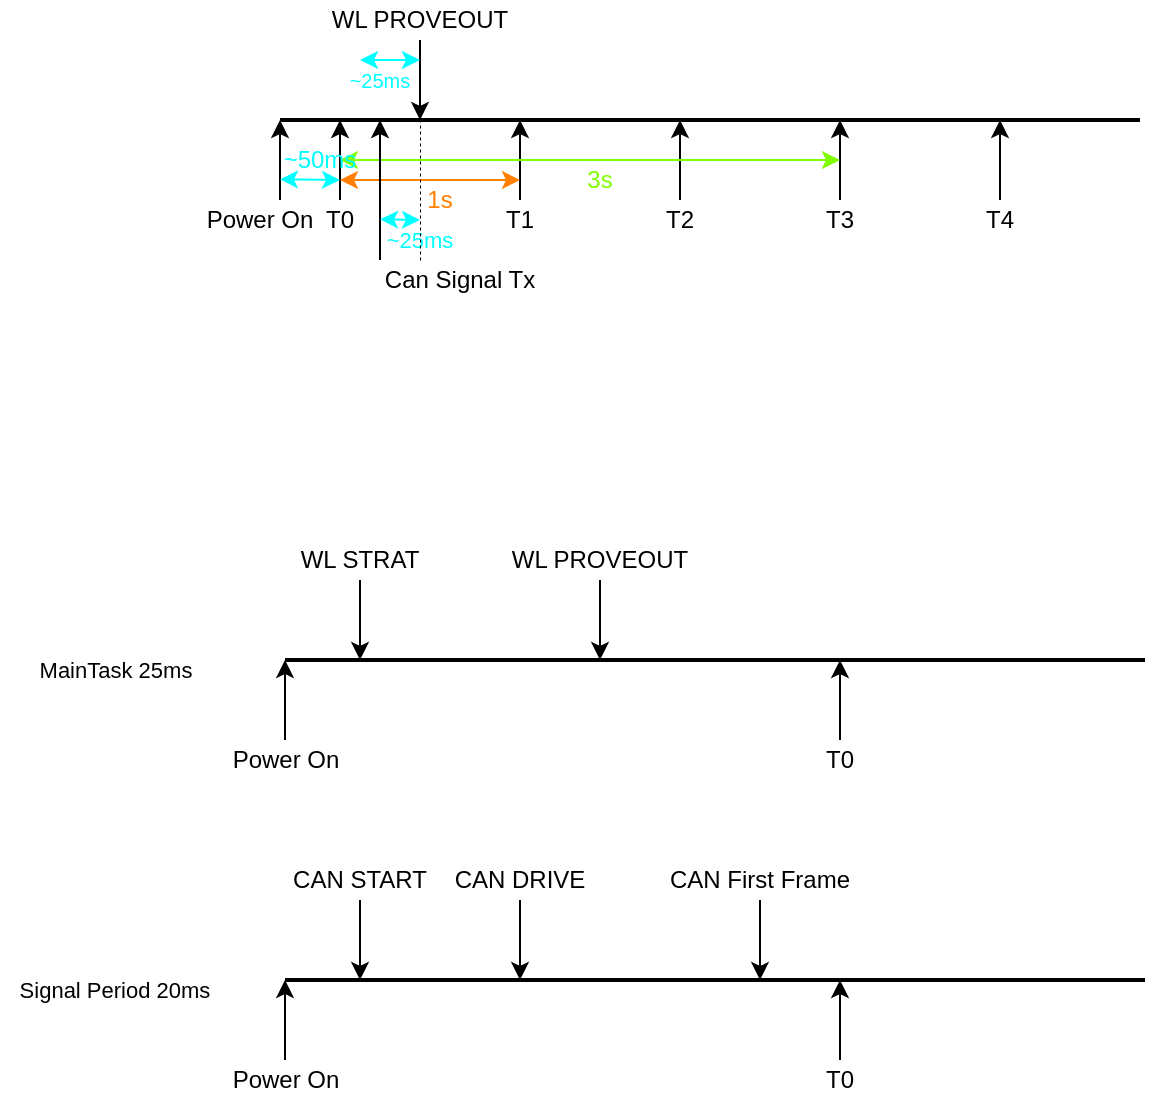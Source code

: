 <mxfile version="17.1.3" type="github">
  <diagram id="zbQYXli788dO3b4oevm9" name="Page-1">
    <mxGraphModel dx="746" dy="403" grid="1" gridSize="10" guides="1" tooltips="1" connect="1" arrows="1" fold="1" page="1" pageScale="1" pageWidth="1169" pageHeight="827" math="0" shadow="0">
      <root>
        <mxCell id="0" />
        <mxCell id="1" parent="0" />
        <mxCell id="Y7x8xCthmZxt27cXe_2x-1" value="" style="endArrow=none;html=1;strokeWidth=2;" parent="1" edge="1">
          <mxGeometry width="50" height="50" relative="1" as="geometry">
            <mxPoint x="400" y="120" as="sourcePoint" />
            <mxPoint x="830" y="120" as="targetPoint" />
          </mxGeometry>
        </mxCell>
        <mxCell id="Y7x8xCthmZxt27cXe_2x-2" value="" style="endArrow=classic;html=1;" parent="1" edge="1">
          <mxGeometry width="50" height="50" relative="1" as="geometry">
            <mxPoint x="400" y="160" as="sourcePoint" />
            <mxPoint x="400" y="120" as="targetPoint" />
          </mxGeometry>
        </mxCell>
        <mxCell id="Y7x8xCthmZxt27cXe_2x-3" value="Power On" style="text;html=1;strokeColor=none;fillColor=none;align=center;verticalAlign=middle;whiteSpace=wrap;rounded=0;" parent="1" vertex="1">
          <mxGeometry x="360" y="160" width="60" height="20" as="geometry" />
        </mxCell>
        <mxCell id="Y7x8xCthmZxt27cXe_2x-4" value="" style="endArrow=classic;html=1;" parent="1" edge="1">
          <mxGeometry width="50" height="50" relative="1" as="geometry">
            <mxPoint x="470" y="80" as="sourcePoint" />
            <mxPoint x="470" y="120" as="targetPoint" />
          </mxGeometry>
        </mxCell>
        <mxCell id="Y7x8xCthmZxt27cXe_2x-5" value="" style="endArrow=classic;html=1;" parent="1" edge="1">
          <mxGeometry width="50" height="50" relative="1" as="geometry">
            <mxPoint x="430" y="160" as="sourcePoint" />
            <mxPoint x="430" y="120" as="targetPoint" />
          </mxGeometry>
        </mxCell>
        <mxCell id="Y7x8xCthmZxt27cXe_2x-6" value="" style="endArrow=classic;html=1;" parent="1" edge="1">
          <mxGeometry width="50" height="50" relative="1" as="geometry">
            <mxPoint x="520" y="160" as="sourcePoint" />
            <mxPoint x="520" y="120" as="targetPoint" />
          </mxGeometry>
        </mxCell>
        <mxCell id="Y7x8xCthmZxt27cXe_2x-7" value="" style="endArrow=classic;html=1;" parent="1" edge="1">
          <mxGeometry width="50" height="50" relative="1" as="geometry">
            <mxPoint x="600" y="160" as="sourcePoint" />
            <mxPoint x="600" y="120" as="targetPoint" />
          </mxGeometry>
        </mxCell>
        <mxCell id="Y7x8xCthmZxt27cXe_2x-8" value="" style="endArrow=classic;html=1;" parent="1" edge="1">
          <mxGeometry width="50" height="50" relative="1" as="geometry">
            <mxPoint x="680" y="160" as="sourcePoint" />
            <mxPoint x="680" y="120" as="targetPoint" />
          </mxGeometry>
        </mxCell>
        <mxCell id="Y7x8xCthmZxt27cXe_2x-9" value="" style="endArrow=classic;html=1;" parent="1" edge="1">
          <mxGeometry width="50" height="50" relative="1" as="geometry">
            <mxPoint x="760" y="160" as="sourcePoint" />
            <mxPoint x="760" y="120" as="targetPoint" />
          </mxGeometry>
        </mxCell>
        <mxCell id="Y7x8xCthmZxt27cXe_2x-10" value="T0" style="text;html=1;strokeColor=none;fillColor=none;align=center;verticalAlign=middle;whiteSpace=wrap;rounded=0;" parent="1" vertex="1">
          <mxGeometry x="410" y="160" width="40" height="20" as="geometry" />
        </mxCell>
        <mxCell id="Y7x8xCthmZxt27cXe_2x-11" value="T1" style="text;html=1;strokeColor=none;fillColor=none;align=center;verticalAlign=middle;whiteSpace=wrap;rounded=0;" parent="1" vertex="1">
          <mxGeometry x="500" y="160" width="40" height="20" as="geometry" />
        </mxCell>
        <mxCell id="Y7x8xCthmZxt27cXe_2x-12" value="T2" style="text;html=1;strokeColor=none;fillColor=none;align=center;verticalAlign=middle;whiteSpace=wrap;rounded=0;" parent="1" vertex="1">
          <mxGeometry x="580" y="160" width="40" height="20" as="geometry" />
        </mxCell>
        <mxCell id="Y7x8xCthmZxt27cXe_2x-13" value="T3" style="text;html=1;strokeColor=none;fillColor=none;align=center;verticalAlign=middle;whiteSpace=wrap;rounded=0;" parent="1" vertex="1">
          <mxGeometry x="660" y="160" width="40" height="20" as="geometry" />
        </mxCell>
        <mxCell id="Y7x8xCthmZxt27cXe_2x-14" value="T4" style="text;html=1;strokeColor=none;fillColor=none;align=center;verticalAlign=middle;whiteSpace=wrap;rounded=0;" parent="1" vertex="1">
          <mxGeometry x="740" y="160" width="40" height="20" as="geometry" />
        </mxCell>
        <mxCell id="Y7x8xCthmZxt27cXe_2x-15" value="" style="endArrow=classic;startArrow=classic;html=1;strokeColor=#FF8000;exitX=0.75;exitY=1;exitDx=0;exitDy=0;" parent="1" edge="1" source="Y7x8xCthmZxt27cXe_2x-24">
          <mxGeometry width="50" height="50" relative="1" as="geometry">
            <mxPoint x="440" y="150" as="sourcePoint" />
            <mxPoint x="520" y="150" as="targetPoint" />
          </mxGeometry>
        </mxCell>
        <mxCell id="Y7x8xCthmZxt27cXe_2x-18" value="&lt;font color=&quot;#ff8000&quot;&gt;1s&lt;/font&gt;" style="text;html=1;strokeColor=none;fillColor=none;align=center;verticalAlign=middle;whiteSpace=wrap;rounded=0;" parent="1" vertex="1">
          <mxGeometry x="460" y="150" width="40" height="20" as="geometry" />
        </mxCell>
        <mxCell id="Y7x8xCthmZxt27cXe_2x-19" value="" style="endArrow=classic;startArrow=classic;html=1;strokeColor=#80FF00;exitX=0.75;exitY=0.5;exitDx=0;exitDy=0;exitPerimeter=0;" parent="1" edge="1" source="Y7x8xCthmZxt27cXe_2x-24">
          <mxGeometry width="50" height="50" relative="1" as="geometry">
            <mxPoint x="440" y="140" as="sourcePoint" />
            <mxPoint x="680" y="140" as="targetPoint" />
          </mxGeometry>
        </mxCell>
        <mxCell id="Y7x8xCthmZxt27cXe_2x-20" value="&lt;font color=&quot;#80ff00&quot;&gt;3s&lt;/font&gt;" style="text;html=1;strokeColor=none;fillColor=none;align=center;verticalAlign=middle;whiteSpace=wrap;rounded=0;" parent="1" vertex="1">
          <mxGeometry x="540" y="140" width="40" height="20" as="geometry" />
        </mxCell>
        <mxCell id="Y7x8xCthmZxt27cXe_2x-22" value="WL PROVEOUT" style="text;html=1;strokeColor=none;fillColor=none;align=center;verticalAlign=middle;whiteSpace=wrap;rounded=0;" parent="1" vertex="1">
          <mxGeometry x="420" y="60" width="100" height="20" as="geometry" />
        </mxCell>
        <mxCell id="Y7x8xCthmZxt27cXe_2x-23" value="" style="endArrow=classic;startArrow=classic;html=1;strokeWidth=1;strokeColor=#00FFFF;entryX=0.75;entryY=1;entryDx=0;entryDy=0;" parent="1" target="Y7x8xCthmZxt27cXe_2x-24" edge="1">
          <mxGeometry width="50" height="50" relative="1" as="geometry">
            <mxPoint x="400" y="149.66" as="sourcePoint" />
            <mxPoint x="420" y="150" as="targetPoint" />
          </mxGeometry>
        </mxCell>
        <mxCell id="Y7x8xCthmZxt27cXe_2x-24" value="&lt;font color=&quot;#00ffff&quot;&gt;~50ms&lt;/font&gt;" style="text;html=1;strokeColor=none;fillColor=none;align=center;verticalAlign=middle;whiteSpace=wrap;rounded=0;" parent="1" vertex="1">
          <mxGeometry x="400" y="130" width="40" height="20" as="geometry" />
        </mxCell>
        <mxCell id="Y7x8xCthmZxt27cXe_2x-28" value="" style="endArrow=classic;startArrow=classic;html=1;strokeColor=#00FFFF;strokeWidth=1;entryX=1;entryY=0;entryDx=0;entryDy=0;" parent="1" target="Y7x8xCthmZxt27cXe_2x-29" edge="1">
          <mxGeometry width="50" height="50" relative="1" as="geometry">
            <mxPoint x="440" y="90" as="sourcePoint" />
            <mxPoint x="470" y="90" as="targetPoint" />
          </mxGeometry>
        </mxCell>
        <mxCell id="Y7x8xCthmZxt27cXe_2x-29" value="&lt;font color=&quot;#00ffff&quot; style=&quot;font-size: 10px&quot;&gt;~25ms&lt;/font&gt;" style="text;html=1;strokeColor=none;fillColor=none;align=center;verticalAlign=middle;whiteSpace=wrap;rounded=0;" parent="1" vertex="1">
          <mxGeometry x="430" y="90" width="40" height="20" as="geometry" />
        </mxCell>
        <mxCell id="BDKT6mTgMpjXlnH-ZaIA-1" value="" style="endArrow=classic;html=1;rounded=0;" parent="1" edge="1">
          <mxGeometry width="50" height="50" relative="1" as="geometry">
            <mxPoint x="450" y="190" as="sourcePoint" />
            <mxPoint x="450" y="120" as="targetPoint" />
          </mxGeometry>
        </mxCell>
        <mxCell id="BDKT6mTgMpjXlnH-ZaIA-2" value="Can Signal Tx" style="text;html=1;strokeColor=none;fillColor=none;align=center;verticalAlign=middle;whiteSpace=wrap;rounded=0;" parent="1" vertex="1">
          <mxGeometry x="450" y="190" width="80" height="20" as="geometry" />
        </mxCell>
        <mxCell id="BDKT6mTgMpjXlnH-ZaIA-4" value="&lt;font color=&quot;#00ffff&quot; style=&quot;font-size: 11px&quot;&gt;~25ms&lt;/font&gt;" style="text;html=1;strokeColor=none;fillColor=none;align=center;verticalAlign=middle;whiteSpace=wrap;rounded=0;fontSize=12;" parent="1" vertex="1">
          <mxGeometry x="450" y="170" width="40" height="20" as="geometry" />
        </mxCell>
        <mxCell id="BDKT6mTgMpjXlnH-ZaIA-8" value="" style="endArrow=none;html=1;rounded=0;fontSize=11;strokeWidth=0.5;dashed=1;" parent="1" edge="1">
          <mxGeometry width="50" height="50" relative="1" as="geometry">
            <mxPoint x="470" y="190" as="sourcePoint" />
            <mxPoint x="470" y="120" as="targetPoint" />
          </mxGeometry>
        </mxCell>
        <mxCell id="BDKT6mTgMpjXlnH-ZaIA-10" value="MainTask 25ms" style="text;html=1;strokeColor=none;fillColor=none;align=center;verticalAlign=middle;whiteSpace=wrap;rounded=0;fontSize=11;" parent="1" vertex="1">
          <mxGeometry x="272.5" y="380" width="90" height="30" as="geometry" />
        </mxCell>
        <mxCell id="BDKT6mTgMpjXlnH-ZaIA-11" value="Signal Period 20ms" style="text;html=1;strokeColor=none;fillColor=none;align=center;verticalAlign=middle;whiteSpace=wrap;rounded=0;fontSize=11;" parent="1" vertex="1">
          <mxGeometry x="260" y="540" width="115" height="30" as="geometry" />
        </mxCell>
        <mxCell id="zEoYjrzIC77tojkHE-xY-3" value="" style="endArrow=classic;startArrow=classic;html=1;strokeWidth=1;strokeColor=#00FFFF;" parent="1" edge="1">
          <mxGeometry width="50" height="50" relative="1" as="geometry">
            <mxPoint x="450" y="169.66" as="sourcePoint" />
            <mxPoint x="470" y="170" as="targetPoint" />
          </mxGeometry>
        </mxCell>
        <mxCell id="Tp8NJo7qnhch1pOL5Jp3-1" value="" style="endArrow=none;html=1;strokeWidth=2;" edge="1" parent="1">
          <mxGeometry width="50" height="50" relative="1" as="geometry">
            <mxPoint x="402.5" y="390" as="sourcePoint" />
            <mxPoint x="832.5" y="390" as="targetPoint" />
          </mxGeometry>
        </mxCell>
        <mxCell id="Tp8NJo7qnhch1pOL5Jp3-2" value="" style="endArrow=classic;html=1;" edge="1" parent="1">
          <mxGeometry width="50" height="50" relative="1" as="geometry">
            <mxPoint x="402.5" y="430.0" as="sourcePoint" />
            <mxPoint x="402.5" y="390.0" as="targetPoint" />
          </mxGeometry>
        </mxCell>
        <mxCell id="Tp8NJo7qnhch1pOL5Jp3-3" value="Power On" style="text;html=1;strokeColor=none;fillColor=none;align=center;verticalAlign=middle;whiteSpace=wrap;rounded=0;" vertex="1" parent="1">
          <mxGeometry x="372.5" y="430" width="60" height="20" as="geometry" />
        </mxCell>
        <mxCell id="Tp8NJo7qnhch1pOL5Jp3-4" value="" style="endArrow=none;html=1;strokeWidth=2;" edge="1" parent="1">
          <mxGeometry width="50" height="50" relative="1" as="geometry">
            <mxPoint x="402.5" y="550" as="sourcePoint" />
            <mxPoint x="832.5" y="550" as="targetPoint" />
          </mxGeometry>
        </mxCell>
        <mxCell id="Tp8NJo7qnhch1pOL5Jp3-5" value="" style="endArrow=classic;html=1;" edge="1" parent="1">
          <mxGeometry width="50" height="50" relative="1" as="geometry">
            <mxPoint x="402.5" y="590" as="sourcePoint" />
            <mxPoint x="402.5" y="550" as="targetPoint" />
          </mxGeometry>
        </mxCell>
        <mxCell id="Tp8NJo7qnhch1pOL5Jp3-6" value="Power On" style="text;html=1;strokeColor=none;fillColor=none;align=center;verticalAlign=middle;whiteSpace=wrap;rounded=0;" vertex="1" parent="1">
          <mxGeometry x="372.5" y="590" width="60" height="20" as="geometry" />
        </mxCell>
        <mxCell id="Tp8NJo7qnhch1pOL5Jp3-7" value="" style="endArrow=classic;html=1;" edge="1" parent="1">
          <mxGeometry width="50" height="50" relative="1" as="geometry">
            <mxPoint x="680" y="430" as="sourcePoint" />
            <mxPoint x="680" y="390" as="targetPoint" />
          </mxGeometry>
        </mxCell>
        <mxCell id="Tp8NJo7qnhch1pOL5Jp3-12" value="T0" style="text;html=1;strokeColor=none;fillColor=none;align=center;verticalAlign=middle;whiteSpace=wrap;rounded=0;" vertex="1" parent="1">
          <mxGeometry x="660" y="430" width="40" height="20" as="geometry" />
        </mxCell>
        <mxCell id="Tp8NJo7qnhch1pOL5Jp3-17" value="" style="endArrow=classic;html=1;" edge="1" parent="1">
          <mxGeometry width="50" height="50" relative="1" as="geometry">
            <mxPoint x="680" y="590" as="sourcePoint" />
            <mxPoint x="680" y="550" as="targetPoint" />
          </mxGeometry>
        </mxCell>
        <mxCell id="Tp8NJo7qnhch1pOL5Jp3-22" value="T0" style="text;html=1;strokeColor=none;fillColor=none;align=center;verticalAlign=middle;whiteSpace=wrap;rounded=0;" vertex="1" parent="1">
          <mxGeometry x="660" y="590" width="40" height="20" as="geometry" />
        </mxCell>
        <mxCell id="Tp8NJo7qnhch1pOL5Jp3-27" value="" style="endArrow=classic;html=1;" edge="1" parent="1">
          <mxGeometry width="50" height="50" relative="1" as="geometry">
            <mxPoint x="440" y="350" as="sourcePoint" />
            <mxPoint x="440" y="390" as="targetPoint" />
          </mxGeometry>
        </mxCell>
        <mxCell id="Tp8NJo7qnhch1pOL5Jp3-28" value="WL STRAT" style="text;html=1;strokeColor=none;fillColor=none;align=center;verticalAlign=middle;whiteSpace=wrap;rounded=0;" vertex="1" parent="1">
          <mxGeometry x="390" y="330" width="100" height="20" as="geometry" />
        </mxCell>
        <mxCell id="Tp8NJo7qnhch1pOL5Jp3-29" value="" style="endArrow=classic;html=1;" edge="1" parent="1">
          <mxGeometry width="50" height="50" relative="1" as="geometry">
            <mxPoint x="440" y="510" as="sourcePoint" />
            <mxPoint x="440" y="550" as="targetPoint" />
          </mxGeometry>
        </mxCell>
        <mxCell id="Tp8NJo7qnhch1pOL5Jp3-30" value="CAN START" style="text;html=1;strokeColor=none;fillColor=none;align=center;verticalAlign=middle;whiteSpace=wrap;rounded=0;" vertex="1" parent="1">
          <mxGeometry x="390" y="490" width="100" height="20" as="geometry" />
        </mxCell>
        <mxCell id="Tp8NJo7qnhch1pOL5Jp3-31" value="" style="endArrow=classic;html=1;" edge="1" parent="1">
          <mxGeometry width="50" height="50" relative="1" as="geometry">
            <mxPoint x="640" y="510" as="sourcePoint" />
            <mxPoint x="640" y="550" as="targetPoint" />
          </mxGeometry>
        </mxCell>
        <mxCell id="Tp8NJo7qnhch1pOL5Jp3-32" value="CAN First Frame" style="text;html=1;strokeColor=none;fillColor=none;align=center;verticalAlign=middle;whiteSpace=wrap;rounded=0;" vertex="1" parent="1">
          <mxGeometry x="590" y="490" width="100" height="20" as="geometry" />
        </mxCell>
        <mxCell id="Tp8NJo7qnhch1pOL5Jp3-34" value="" style="endArrow=classic;html=1;" edge="1" parent="1">
          <mxGeometry width="50" height="50" relative="1" as="geometry">
            <mxPoint x="560" y="350" as="sourcePoint" />
            <mxPoint x="560" y="390" as="targetPoint" />
          </mxGeometry>
        </mxCell>
        <mxCell id="Tp8NJo7qnhch1pOL5Jp3-35" value="WL PROVEOUT" style="text;html=1;strokeColor=none;fillColor=none;align=center;verticalAlign=middle;whiteSpace=wrap;rounded=0;" vertex="1" parent="1">
          <mxGeometry x="510" y="330" width="100" height="20" as="geometry" />
        </mxCell>
        <mxCell id="Tp8NJo7qnhch1pOL5Jp3-36" value="" style="endArrow=classic;html=1;" edge="1" parent="1">
          <mxGeometry width="50" height="50" relative="1" as="geometry">
            <mxPoint x="520" y="510" as="sourcePoint" />
            <mxPoint x="520" y="550" as="targetPoint" />
          </mxGeometry>
        </mxCell>
        <mxCell id="Tp8NJo7qnhch1pOL5Jp3-37" value="CAN DRIVE" style="text;html=1;strokeColor=none;fillColor=none;align=center;verticalAlign=middle;whiteSpace=wrap;rounded=0;" vertex="1" parent="1">
          <mxGeometry x="470" y="490" width="100" height="20" as="geometry" />
        </mxCell>
      </root>
    </mxGraphModel>
  </diagram>
</mxfile>
